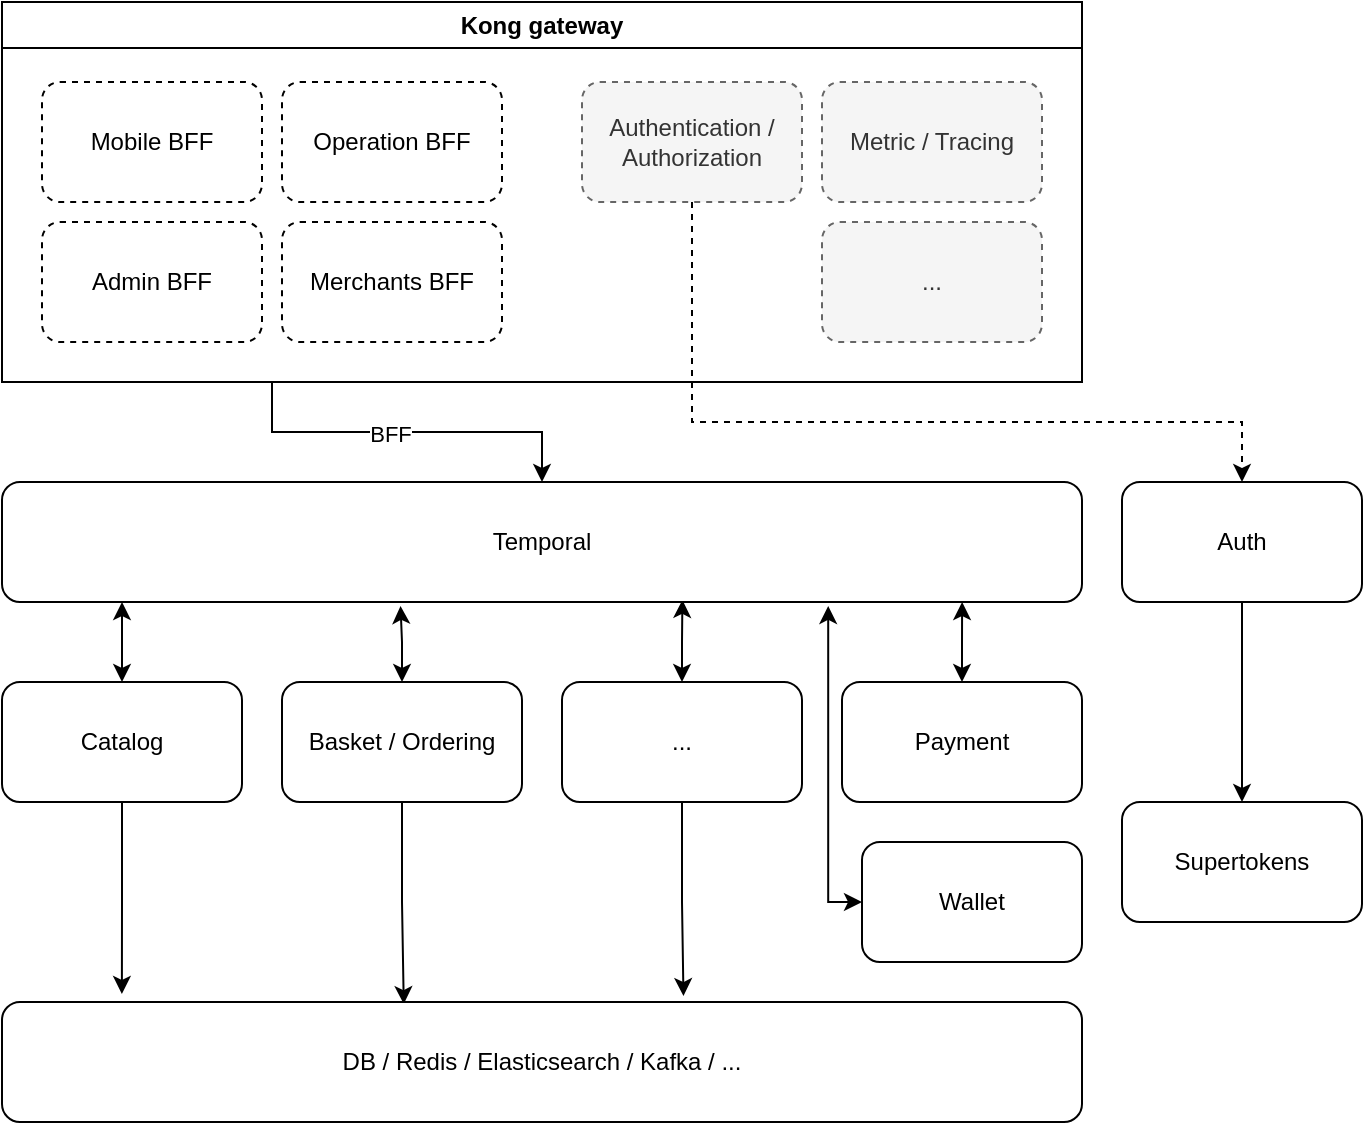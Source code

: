 <mxfile version="21.6.5" type="github">
  <diagram name="Page-1" id="rWWj_qtIsv-oKYDBHCWV">
    <mxGraphModel dx="944" dy="710" grid="1" gridSize="10" guides="1" tooltips="1" connect="1" arrows="1" fold="1" page="1" pageScale="1" pageWidth="850" pageHeight="1100" math="0" shadow="0">
      <root>
        <mxCell id="0" />
        <mxCell id="1" parent="0" />
        <mxCell id="VyJmxwMcTbn1-GyXSy20-1" style="edgeStyle=orthogonalEdgeStyle;rounded=0;orthogonalLoop=1;jettySize=auto;html=1;exitX=0.25;exitY=1;exitDx=0;exitDy=0;" edge="1" parent="1" source="VyJmxwMcTbn1-GyXSy20-3" target="VyJmxwMcTbn1-GyXSy20-23">
          <mxGeometry relative="1" as="geometry" />
        </mxCell>
        <mxCell id="VyJmxwMcTbn1-GyXSy20-2" value="BFF" style="edgeLabel;html=1;align=center;verticalAlign=middle;resizable=0;points=[];" vertex="1" connectable="0" parent="VyJmxwMcTbn1-GyXSy20-1">
          <mxGeometry x="-0.092" y="-1" relative="1" as="geometry">
            <mxPoint as="offset" />
          </mxGeometry>
        </mxCell>
        <mxCell id="VyJmxwMcTbn1-GyXSy20-3" value="Kong gateway" style="swimlane;whiteSpace=wrap;html=1;" vertex="1" parent="1">
          <mxGeometry x="80" y="40" width="540" height="190" as="geometry" />
        </mxCell>
        <mxCell id="VyJmxwMcTbn1-GyXSy20-4" value="Mobile BFF" style="rounded=1;whiteSpace=wrap;html=1;dashed=1;" vertex="1" parent="VyJmxwMcTbn1-GyXSy20-3">
          <mxGeometry x="20" y="40" width="110" height="60" as="geometry" />
        </mxCell>
        <mxCell id="VyJmxwMcTbn1-GyXSy20-5" value="Admin BFF" style="rounded=1;whiteSpace=wrap;html=1;dashed=1;" vertex="1" parent="VyJmxwMcTbn1-GyXSy20-3">
          <mxGeometry x="20" y="110" width="110" height="60" as="geometry" />
        </mxCell>
        <mxCell id="VyJmxwMcTbn1-GyXSy20-6" value="Operation BFF" style="rounded=1;whiteSpace=wrap;html=1;dashed=1;" vertex="1" parent="VyJmxwMcTbn1-GyXSy20-3">
          <mxGeometry x="140" y="40" width="110" height="60" as="geometry" />
        </mxCell>
        <mxCell id="VyJmxwMcTbn1-GyXSy20-7" value="Merchants BFF" style="rounded=1;whiteSpace=wrap;html=1;dashed=1;" vertex="1" parent="VyJmxwMcTbn1-GyXSy20-3">
          <mxGeometry x="140" y="110" width="110" height="60" as="geometry" />
        </mxCell>
        <mxCell id="VyJmxwMcTbn1-GyXSy20-8" value="Authentication / Authorization" style="rounded=1;whiteSpace=wrap;html=1;dashed=1;fillColor=#f5f5f5;fontColor=#333333;strokeColor=#666666;" vertex="1" parent="VyJmxwMcTbn1-GyXSy20-3">
          <mxGeometry x="290" y="40" width="110" height="60" as="geometry" />
        </mxCell>
        <mxCell id="VyJmxwMcTbn1-GyXSy20-9" value="Metric / Tracing" style="rounded=1;whiteSpace=wrap;html=1;dashed=1;fillColor=#f5f5f5;fontColor=#333333;strokeColor=#666666;" vertex="1" parent="VyJmxwMcTbn1-GyXSy20-3">
          <mxGeometry x="410" y="40" width="110" height="60" as="geometry" />
        </mxCell>
        <mxCell id="VyJmxwMcTbn1-GyXSy20-10" value="..." style="rounded=1;whiteSpace=wrap;html=1;dashed=1;fillColor=#f5f5f5;fontColor=#333333;strokeColor=#666666;" vertex="1" parent="VyJmxwMcTbn1-GyXSy20-3">
          <mxGeometry x="410" y="110" width="110" height="60" as="geometry" />
        </mxCell>
        <mxCell id="VyJmxwMcTbn1-GyXSy20-11" style="edgeStyle=orthogonalEdgeStyle;rounded=0;orthogonalLoop=1;jettySize=auto;html=1;entryX=0.111;entryY=-0.067;entryDx=0;entryDy=0;entryPerimeter=0;" edge="1" parent="1" source="VyJmxwMcTbn1-GyXSy20-12" target="VyJmxwMcTbn1-GyXSy20-21">
          <mxGeometry relative="1" as="geometry" />
        </mxCell>
        <mxCell id="VyJmxwMcTbn1-GyXSy20-12" value="Catalog" style="rounded=1;whiteSpace=wrap;html=1;" vertex="1" parent="1">
          <mxGeometry x="80" y="380" width="120" height="60" as="geometry" />
        </mxCell>
        <mxCell id="VyJmxwMcTbn1-GyXSy20-13" style="edgeStyle=orthogonalEdgeStyle;rounded=0;orthogonalLoop=1;jettySize=auto;html=1;entryX=0.369;entryY=1.033;entryDx=0;entryDy=0;entryPerimeter=0;startArrow=classic;startFill=1;" edge="1" parent="1" source="VyJmxwMcTbn1-GyXSy20-15" target="VyJmxwMcTbn1-GyXSy20-23">
          <mxGeometry relative="1" as="geometry" />
        </mxCell>
        <mxCell id="VyJmxwMcTbn1-GyXSy20-14" style="edgeStyle=orthogonalEdgeStyle;rounded=0;orthogonalLoop=1;jettySize=auto;html=1;entryX=0.372;entryY=0.017;entryDx=0;entryDy=0;entryPerimeter=0;" edge="1" parent="1" source="VyJmxwMcTbn1-GyXSy20-15" target="VyJmxwMcTbn1-GyXSy20-21">
          <mxGeometry relative="1" as="geometry" />
        </mxCell>
        <mxCell id="VyJmxwMcTbn1-GyXSy20-15" value="Basket / Ordering" style="rounded=1;whiteSpace=wrap;html=1;" vertex="1" parent="1">
          <mxGeometry x="220" y="380" width="120" height="60" as="geometry" />
        </mxCell>
        <mxCell id="VyJmxwMcTbn1-GyXSy20-16" style="edgeStyle=orthogonalEdgeStyle;rounded=0;orthogonalLoop=1;jettySize=auto;html=1;entryX=0.63;entryY=0.983;entryDx=0;entryDy=0;entryPerimeter=0;startArrow=classic;startFill=1;" edge="1" parent="1" source="VyJmxwMcTbn1-GyXSy20-18" target="VyJmxwMcTbn1-GyXSy20-23">
          <mxGeometry relative="1" as="geometry" />
        </mxCell>
        <mxCell id="VyJmxwMcTbn1-GyXSy20-17" style="edgeStyle=orthogonalEdgeStyle;rounded=0;orthogonalLoop=1;jettySize=auto;html=1;entryX=0.631;entryY=-0.05;entryDx=0;entryDy=0;entryPerimeter=0;" edge="1" parent="1" source="VyJmxwMcTbn1-GyXSy20-18" target="VyJmxwMcTbn1-GyXSy20-21">
          <mxGeometry relative="1" as="geometry" />
        </mxCell>
        <mxCell id="VyJmxwMcTbn1-GyXSy20-18" value="..." style="rounded=1;whiteSpace=wrap;html=1;" vertex="1" parent="1">
          <mxGeometry x="360" y="380" width="120" height="60" as="geometry" />
        </mxCell>
        <mxCell id="VyJmxwMcTbn1-GyXSy20-19" style="edgeStyle=orthogonalEdgeStyle;rounded=0;orthogonalLoop=1;jettySize=auto;html=1;entryX=0.889;entryY=1;entryDx=0;entryDy=0;entryPerimeter=0;startArrow=classic;startFill=1;" edge="1" parent="1" source="VyJmxwMcTbn1-GyXSy20-20" target="VyJmxwMcTbn1-GyXSy20-23">
          <mxGeometry relative="1" as="geometry" />
        </mxCell>
        <mxCell id="VyJmxwMcTbn1-GyXSy20-20" value="Payment" style="rounded=1;whiteSpace=wrap;html=1;" vertex="1" parent="1">
          <mxGeometry x="500" y="380" width="120" height="60" as="geometry" />
        </mxCell>
        <mxCell id="VyJmxwMcTbn1-GyXSy20-21" value="DB / Redis / Elasticsearch / Kafka / ..." style="rounded=1;whiteSpace=wrap;html=1;" vertex="1" parent="1">
          <mxGeometry x="80" y="540" width="540" height="60" as="geometry" />
        </mxCell>
        <mxCell id="VyJmxwMcTbn1-GyXSy20-22" style="edgeStyle=orthogonalEdgeStyle;rounded=0;orthogonalLoop=1;jettySize=auto;html=1;entryX=0.5;entryY=0;entryDx=0;entryDy=0;startArrow=classic;startFill=1;" edge="1" parent="1" source="VyJmxwMcTbn1-GyXSy20-23" target="VyJmxwMcTbn1-GyXSy20-12">
          <mxGeometry relative="1" as="geometry">
            <Array as="points">
              <mxPoint x="140" y="350" />
              <mxPoint x="140" y="350" />
            </Array>
          </mxGeometry>
        </mxCell>
        <mxCell id="VyJmxwMcTbn1-GyXSy20-23" value="Temporal" style="rounded=1;whiteSpace=wrap;html=1;" vertex="1" parent="1">
          <mxGeometry x="80" y="280" width="540" height="60" as="geometry" />
        </mxCell>
        <mxCell id="VyJmxwMcTbn1-GyXSy20-24" style="edgeStyle=orthogonalEdgeStyle;rounded=0;orthogonalLoop=1;jettySize=auto;html=1;entryX=0.5;entryY=0;entryDx=0;entryDy=0;" edge="1" parent="1" source="VyJmxwMcTbn1-GyXSy20-25" target="VyJmxwMcTbn1-GyXSy20-26">
          <mxGeometry relative="1" as="geometry" />
        </mxCell>
        <mxCell id="VyJmxwMcTbn1-GyXSy20-25" value="Auth" style="rounded=1;whiteSpace=wrap;html=1;" vertex="1" parent="1">
          <mxGeometry x="640" y="280" width="120" height="60" as="geometry" />
        </mxCell>
        <mxCell id="VyJmxwMcTbn1-GyXSy20-26" value="Supertokens" style="rounded=1;whiteSpace=wrap;html=1;" vertex="1" parent="1">
          <mxGeometry x="640" y="440" width="120" height="60" as="geometry" />
        </mxCell>
        <mxCell id="VyJmxwMcTbn1-GyXSy20-27" style="edgeStyle=orthogonalEdgeStyle;rounded=0;orthogonalLoop=1;jettySize=auto;html=1;entryX=0.765;entryY=1.033;entryDx=0;entryDy=0;entryPerimeter=0;startArrow=classic;startFill=1;" edge="1" parent="1" source="VyJmxwMcTbn1-GyXSy20-28" target="VyJmxwMcTbn1-GyXSy20-23">
          <mxGeometry relative="1" as="geometry">
            <Array as="points">
              <mxPoint x="493" y="490" />
            </Array>
          </mxGeometry>
        </mxCell>
        <mxCell id="VyJmxwMcTbn1-GyXSy20-28" value="Wallet" style="rounded=1;whiteSpace=wrap;html=1;" vertex="1" parent="1">
          <mxGeometry x="510" y="460" width="110" height="60" as="geometry" />
        </mxCell>
        <mxCell id="VyJmxwMcTbn1-GyXSy20-29" style="edgeStyle=orthogonalEdgeStyle;rounded=0;orthogonalLoop=1;jettySize=auto;html=1;dashed=1;" edge="1" parent="1" source="VyJmxwMcTbn1-GyXSy20-8" target="VyJmxwMcTbn1-GyXSy20-25">
          <mxGeometry relative="1" as="geometry">
            <Array as="points">
              <mxPoint x="425" y="250" />
              <mxPoint x="700" y="250" />
            </Array>
          </mxGeometry>
        </mxCell>
      </root>
    </mxGraphModel>
  </diagram>
</mxfile>

